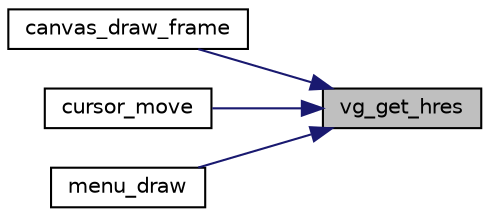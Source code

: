digraph "vg_get_hres"
{
 // LATEX_PDF_SIZE
  edge [fontname="Helvetica",fontsize="10",labelfontname="Helvetica",labelfontsize="10"];
  node [fontname="Helvetica",fontsize="10",shape=record];
  rankdir="RL";
  Node1 [label="vg_get_hres",height=0.2,width=0.4,color="black", fillcolor="grey75", style="filled", fontcolor="black",tooltip="Gets the horizontal resolution of the buffer."];
  Node1 -> Node2 [dir="back",color="midnightblue",fontsize="10",style="solid",fontname="Helvetica"];
  Node2 [label="canvas_draw_frame",height=0.2,width=0.4,color="black", fillcolor="white", style="filled",URL="$group__canvas.html#ga7212eaf58fd2e7ff08ae401d340d51cd",tooltip="Draws the canvas to the back buffer."];
  Node1 -> Node3 [dir="back",color="midnightblue",fontsize="10",style="solid",fontname="Helvetica"];
  Node3 [label="cursor_move",height=0.2,width=0.4,color="black", fillcolor="white", style="filled",URL="$group__cursor.html#ga1c0e7c8b76a7688af257b5e6fcfb9160",tooltip="Moves the cursor by the given displacement."];
  Node1 -> Node4 [dir="back",color="midnightblue",fontsize="10",style="solid",fontname="Helvetica"];
  Node4 [label="menu_draw",height=0.2,width=0.4,color="black", fillcolor="white", style="filled",URL="$group__menu.html#ga35731eaa9442f8db276220d9fc77dcf6",tooltip="Draws the menu according to its state to the back buffer."];
}
